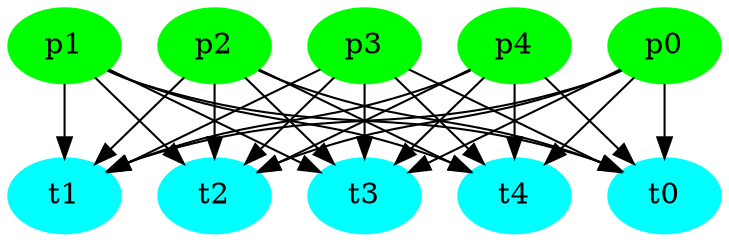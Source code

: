 strict digraph G {
  1 [ label="p0" color="green" style="filled" ];
  2 [ label="p1" color="green" style="filled" ];
  3 [ label="p2" color="green" style="filled" ];
  4 [ label="p3" color="green" style="filled" ];
  5 [ label="p4" color="green" style="filled" ];
  6 [ label="t0" color="cyan" style="filled" ];
  7 [ label="t1" color="cyan" style="filled" ];
  8 [ label="t2" color="cyan" style="filled" ];
  9 [ label="t3" color="cyan" style="filled" ];
  10 [ label="t4" color="cyan" style="filled" ];
  1 -> 6 [ label="" ];
  1 -> 7 [ label="" ];
  1 -> 8 [ label="" ];
  1 -> 9 [ label="" ];
  1 -> 10 [ label="" ];
  2 -> 6 [ label="" ];
  2 -> 7 [ label="" ];
  2 -> 8 [ label="" ];
  2 -> 9 [ label="" ];
  2 -> 10 [ label="" ];
  3 -> 6 [ label="" ];
  3 -> 7 [ label="" ];
  3 -> 8 [ label="" ];
  3 -> 9 [ label="" ];
  3 -> 10 [ label="" ];
  4 -> 6 [ label="" ];
  4 -> 7 [ label="" ];
  4 -> 8 [ label="" ];
  4 -> 9 [ label="" ];
  4 -> 10 [ label="" ];
  5 -> 6 [ label="" ];
  5 -> 7 [ label="" ];
  5 -> 8 [ label="" ];
  5 -> 9 [ label="" ];
  5 -> 10 [ label="" ];
}
